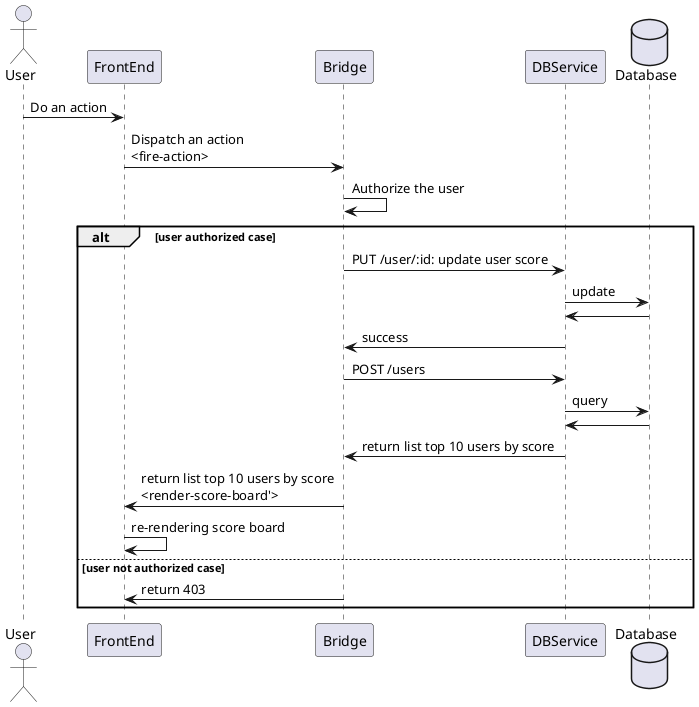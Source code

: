 @startuml
actor User
participant FrontEnd as FE
participant Bridge as BR
participant DBService as DBS
database Database as DB

User->FE: Do an action
FE->BR: Dispatch an action \n<fire-action>
BR->BR: Authorize the user
alt user authorized case
  BR->DBS: PUT /user/:id: update user score
  DBS->DB: update
  DBS<-DB:
  BR<-DBS: success
  BR->DBS: POST /users
  DBS->DB: query
  DBS<-DB:
  BR<-DBS: return list top 10 users by score
  BR->FE: return list top 10 users by score \n<render-score-board'>
  FE->FE: re-rendering score board
else user not authorized case
  BR->FE: return 403
end

@enduml